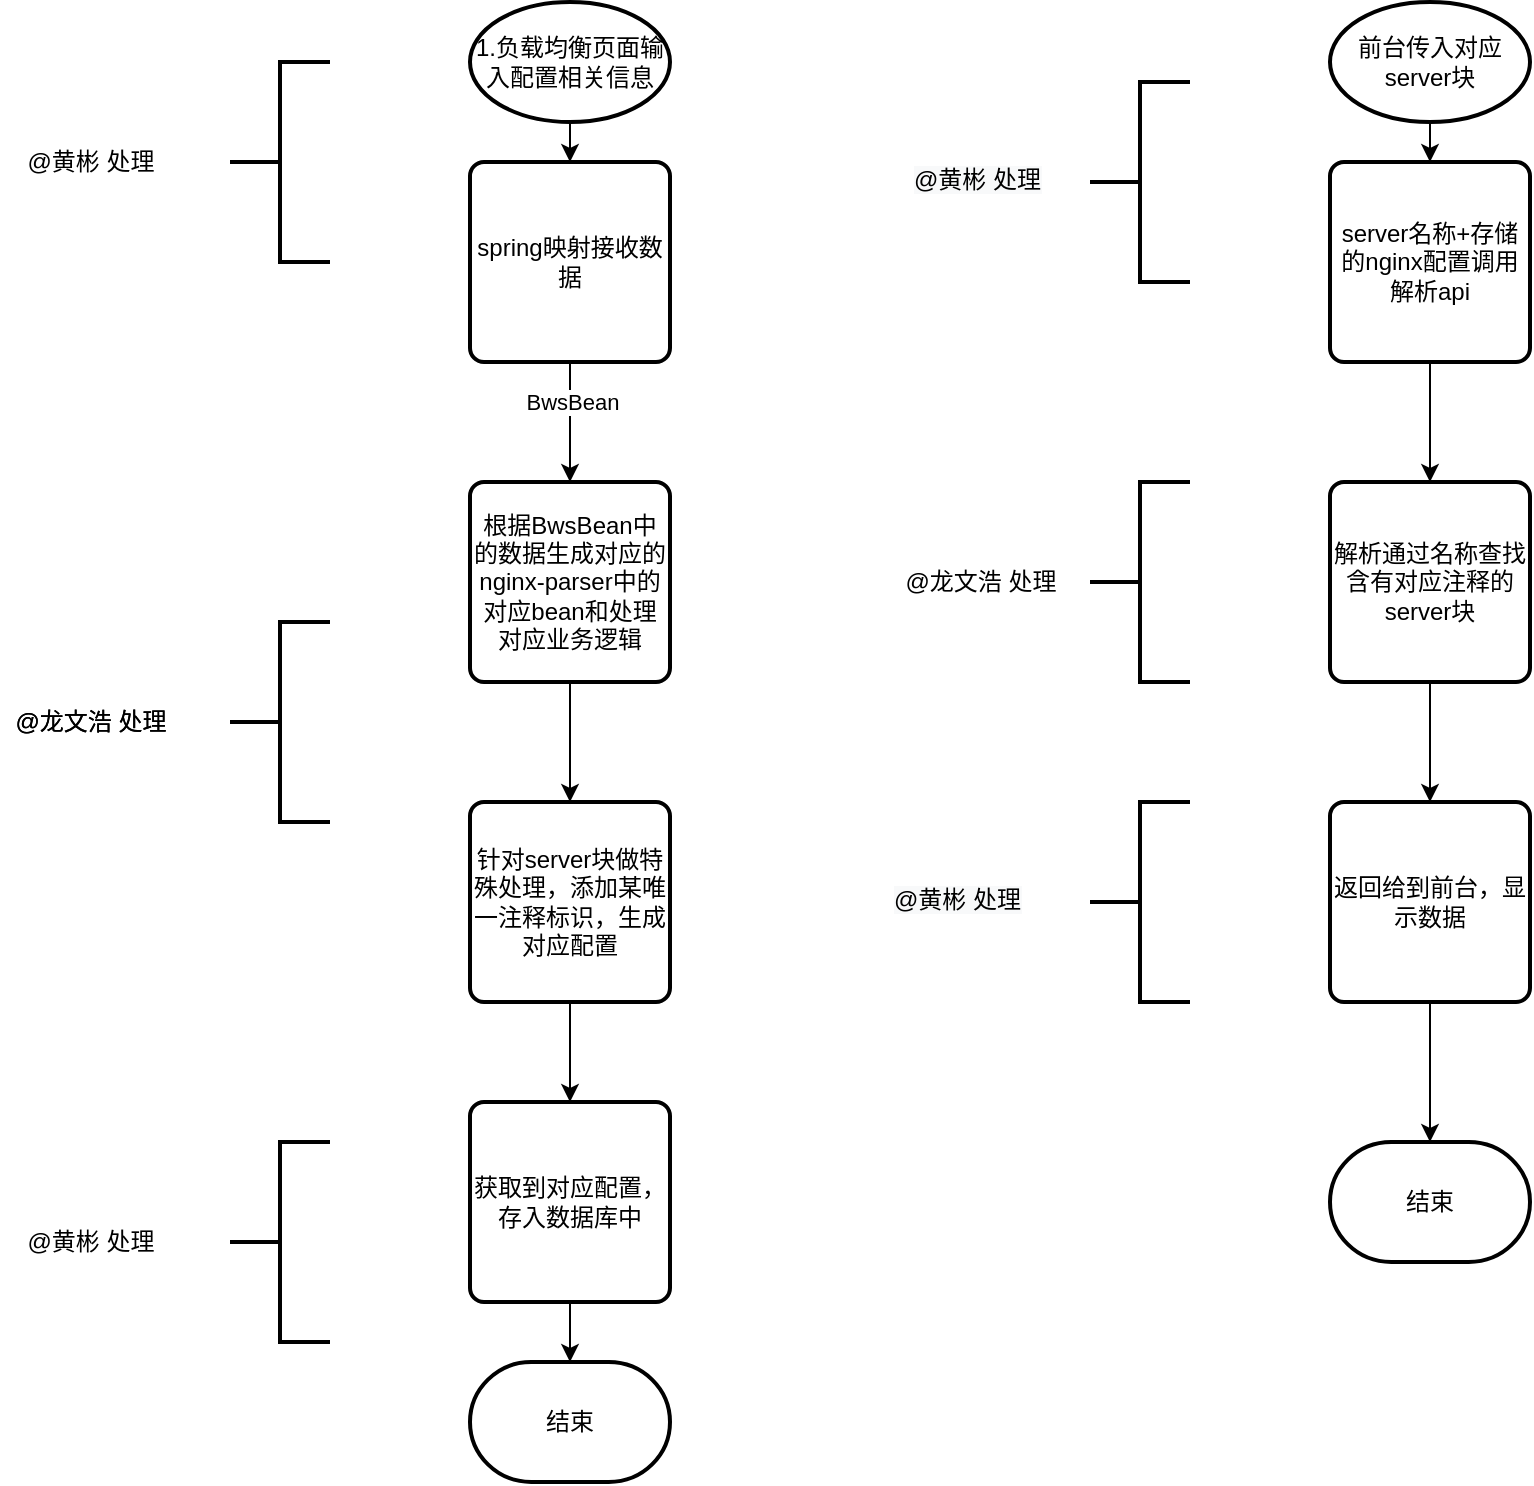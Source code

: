<mxfile version="14.5.10" type="github">
  <diagram name="Page-1" id="74e2e168-ea6b-b213-b513-2b3c1d86103e">
    <mxGraphModel dx="1064" dy="693" grid="1" gridSize="10" guides="1" tooltips="1" connect="1" arrows="1" fold="1" page="1" pageScale="1" pageWidth="1100" pageHeight="850" background="none" math="0" shadow="0">
      <root>
        <mxCell id="0" />
        <mxCell id="1" parent="0" />
        <mxCell id="Xdrb1TJ8sYdwbjvWpWTI-3" style="edgeStyle=orthogonalEdgeStyle;rounded=0;orthogonalLoop=1;jettySize=auto;html=1;exitX=0.5;exitY=1;exitDx=0;exitDy=0;exitPerimeter=0;entryX=0.5;entryY=0;entryDx=0;entryDy=0;" edge="1" parent="1" source="Xdrb1TJ8sYdwbjvWpWTI-1" target="Xdrb1TJ8sYdwbjvWpWTI-2">
          <mxGeometry relative="1" as="geometry" />
        </mxCell>
        <mxCell id="Xdrb1TJ8sYdwbjvWpWTI-1" value="1.负载均衡页面输入配置相关信息" style="strokeWidth=2;html=1;shape=mxgraph.flowchart.start_1;whiteSpace=wrap;" vertex="1" parent="1">
          <mxGeometry x="370" y="40" width="100" height="60" as="geometry" />
        </mxCell>
        <mxCell id="Xdrb1TJ8sYdwbjvWpWTI-7" style="edgeStyle=orthogonalEdgeStyle;rounded=0;orthogonalLoop=1;jettySize=auto;html=1;exitX=0.5;exitY=1;exitDx=0;exitDy=0;entryX=0.5;entryY=0;entryDx=0;entryDy=0;" edge="1" parent="1" source="Xdrb1TJ8sYdwbjvWpWTI-2" target="Xdrb1TJ8sYdwbjvWpWTI-6">
          <mxGeometry relative="1" as="geometry" />
        </mxCell>
        <mxCell id="Xdrb1TJ8sYdwbjvWpWTI-8" value="BwsBean" style="edgeLabel;html=1;align=center;verticalAlign=middle;resizable=0;points=[];" vertex="1" connectable="0" parent="Xdrb1TJ8sYdwbjvWpWTI-7">
          <mxGeometry x="-0.333" y="1" relative="1" as="geometry">
            <mxPoint as="offset" />
          </mxGeometry>
        </mxCell>
        <mxCell id="Xdrb1TJ8sYdwbjvWpWTI-2" value="spring映射接收数据" style="rounded=1;whiteSpace=wrap;html=1;absoluteArcSize=1;arcSize=14;strokeWidth=2;" vertex="1" parent="1">
          <mxGeometry x="370" y="120" width="100" height="100" as="geometry" />
        </mxCell>
        <mxCell id="Xdrb1TJ8sYdwbjvWpWTI-4" value="" style="strokeWidth=2;html=1;shape=mxgraph.flowchart.annotation_2;align=left;labelPosition=right;pointerEvents=1;" vertex="1" parent="1">
          <mxGeometry x="250" y="70" width="50" height="100" as="geometry" />
        </mxCell>
        <mxCell id="Xdrb1TJ8sYdwbjvWpWTI-5" value="@黄彬 处理" style="text;html=1;align=center;verticalAlign=middle;resizable=0;points=[];autosize=1;strokeColor=none;" vertex="1" parent="1">
          <mxGeometry x="140" y="110" width="80" height="20" as="geometry" />
        </mxCell>
        <mxCell id="Xdrb1TJ8sYdwbjvWpWTI-10" style="edgeStyle=orthogonalEdgeStyle;rounded=0;orthogonalLoop=1;jettySize=auto;html=1;exitX=0.5;exitY=1;exitDx=0;exitDy=0;entryX=0.5;entryY=0;entryDx=0;entryDy=0;" edge="1" parent="1" source="Xdrb1TJ8sYdwbjvWpWTI-6" target="Xdrb1TJ8sYdwbjvWpWTI-9">
          <mxGeometry relative="1" as="geometry" />
        </mxCell>
        <mxCell id="Xdrb1TJ8sYdwbjvWpWTI-6" value="根据BwsBean中的数据生成对应的nginx-parser中的对应bean和处理对应业务逻辑" style="rounded=1;whiteSpace=wrap;html=1;absoluteArcSize=1;arcSize=14;strokeWidth=2;" vertex="1" parent="1">
          <mxGeometry x="370" y="280" width="100" height="100" as="geometry" />
        </mxCell>
        <mxCell id="Xdrb1TJ8sYdwbjvWpWTI-12" style="edgeStyle=orthogonalEdgeStyle;rounded=0;orthogonalLoop=1;jettySize=auto;html=1;exitX=0.5;exitY=1;exitDx=0;exitDy=0;" edge="1" parent="1" source="Xdrb1TJ8sYdwbjvWpWTI-9" target="Xdrb1TJ8sYdwbjvWpWTI-11">
          <mxGeometry relative="1" as="geometry" />
        </mxCell>
        <mxCell id="Xdrb1TJ8sYdwbjvWpWTI-9" value="针对server块做特殊处理，添加某唯一注释标识，生成对应配置" style="rounded=1;whiteSpace=wrap;html=1;absoluteArcSize=1;arcSize=14;strokeWidth=2;" vertex="1" parent="1">
          <mxGeometry x="370" y="440" width="100" height="100" as="geometry" />
        </mxCell>
        <mxCell id="Xdrb1TJ8sYdwbjvWpWTI-16" style="edgeStyle=orthogonalEdgeStyle;rounded=0;orthogonalLoop=1;jettySize=auto;html=1;exitX=0.5;exitY=1;exitDx=0;exitDy=0;entryX=0.5;entryY=0;entryDx=0;entryDy=0;entryPerimeter=0;" edge="1" parent="1" source="Xdrb1TJ8sYdwbjvWpWTI-11" target="Xdrb1TJ8sYdwbjvWpWTI-13">
          <mxGeometry relative="1" as="geometry" />
        </mxCell>
        <mxCell id="Xdrb1TJ8sYdwbjvWpWTI-11" value="获取到对应配置，存入数据库中" style="rounded=1;whiteSpace=wrap;html=1;absoluteArcSize=1;arcSize=14;strokeWidth=2;" vertex="1" parent="1">
          <mxGeometry x="370" y="590" width="100" height="100" as="geometry" />
        </mxCell>
        <mxCell id="Xdrb1TJ8sYdwbjvWpWTI-13" value="结束" style="strokeWidth=2;html=1;shape=mxgraph.flowchart.terminator;whiteSpace=wrap;" vertex="1" parent="1">
          <mxGeometry x="370" y="720" width="100" height="60" as="geometry" />
        </mxCell>
        <mxCell id="Xdrb1TJ8sYdwbjvWpWTI-14" value="" style="strokeWidth=2;html=1;shape=mxgraph.flowchart.annotation_2;align=left;labelPosition=right;pointerEvents=1;" vertex="1" parent="1">
          <mxGeometry x="250" y="350" width="50" height="100" as="geometry" />
        </mxCell>
        <mxCell id="Xdrb1TJ8sYdwbjvWpWTI-15" value="@龙文浩 处理" style="text;html=1;align=center;verticalAlign=middle;resizable=0;points=[];autosize=1;strokeColor=none;" vertex="1" parent="1">
          <mxGeometry x="135" y="390" width="90" height="20" as="geometry" />
        </mxCell>
        <mxCell id="Xdrb1TJ8sYdwbjvWpWTI-17" value="" style="strokeWidth=2;html=1;shape=mxgraph.flowchart.annotation_2;align=left;labelPosition=right;pointerEvents=1;" vertex="1" parent="1">
          <mxGeometry x="250" y="610" width="50" height="100" as="geometry" />
        </mxCell>
        <mxCell id="Xdrb1TJ8sYdwbjvWpWTI-19" value="@黄彬 处理" style="text;html=1;align=center;verticalAlign=middle;resizable=0;points=[];autosize=1;strokeColor=none;" vertex="1" parent="1">
          <mxGeometry x="140" y="650" width="80" height="20" as="geometry" />
        </mxCell>
        <mxCell id="Xdrb1TJ8sYdwbjvWpWTI-25" style="edgeStyle=orthogonalEdgeStyle;rounded=0;orthogonalLoop=1;jettySize=auto;html=1;exitX=0.5;exitY=1;exitDx=0;exitDy=0;exitPerimeter=0;entryX=0.5;entryY=0;entryDx=0;entryDy=0;" edge="1" parent="1" source="Xdrb1TJ8sYdwbjvWpWTI-20" target="Xdrb1TJ8sYdwbjvWpWTI-21">
          <mxGeometry relative="1" as="geometry" />
        </mxCell>
        <mxCell id="Xdrb1TJ8sYdwbjvWpWTI-20" value="前台传入对应server块" style="strokeWidth=2;html=1;shape=mxgraph.flowchart.start_1;whiteSpace=wrap;" vertex="1" parent="1">
          <mxGeometry x="800" y="40" width="100" height="60" as="geometry" />
        </mxCell>
        <mxCell id="Xdrb1TJ8sYdwbjvWpWTI-26" style="edgeStyle=orthogonalEdgeStyle;rounded=0;orthogonalLoop=1;jettySize=auto;html=1;exitX=0.5;exitY=1;exitDx=0;exitDy=0;entryX=0.5;entryY=0;entryDx=0;entryDy=0;" edge="1" parent="1" source="Xdrb1TJ8sYdwbjvWpWTI-21" target="Xdrb1TJ8sYdwbjvWpWTI-22">
          <mxGeometry relative="1" as="geometry" />
        </mxCell>
        <mxCell id="Xdrb1TJ8sYdwbjvWpWTI-21" value="server名称+存储的nginx配置调用解析api" style="rounded=1;whiteSpace=wrap;html=1;absoluteArcSize=1;arcSize=14;strokeWidth=2;" vertex="1" parent="1">
          <mxGeometry x="800" y="120" width="100" height="100" as="geometry" />
        </mxCell>
        <mxCell id="Xdrb1TJ8sYdwbjvWpWTI-27" style="edgeStyle=orthogonalEdgeStyle;rounded=0;orthogonalLoop=1;jettySize=auto;html=1;exitX=0.5;exitY=1;exitDx=0;exitDy=0;entryX=0.5;entryY=0;entryDx=0;entryDy=0;" edge="1" parent="1" source="Xdrb1TJ8sYdwbjvWpWTI-22" target="Xdrb1TJ8sYdwbjvWpWTI-23">
          <mxGeometry relative="1" as="geometry" />
        </mxCell>
        <mxCell id="Xdrb1TJ8sYdwbjvWpWTI-22" value="解析通过名称查找含有对应注释的server块" style="rounded=1;whiteSpace=wrap;html=1;absoluteArcSize=1;arcSize=14;strokeWidth=2;" vertex="1" parent="1">
          <mxGeometry x="800" y="280" width="100" height="100" as="geometry" />
        </mxCell>
        <mxCell id="Xdrb1TJ8sYdwbjvWpWTI-28" style="edgeStyle=orthogonalEdgeStyle;rounded=0;orthogonalLoop=1;jettySize=auto;html=1;exitX=0.5;exitY=1;exitDx=0;exitDy=0;entryX=0.5;entryY=0;entryDx=0;entryDy=0;entryPerimeter=0;" edge="1" parent="1" source="Xdrb1TJ8sYdwbjvWpWTI-23" target="Xdrb1TJ8sYdwbjvWpWTI-24">
          <mxGeometry relative="1" as="geometry" />
        </mxCell>
        <mxCell id="Xdrb1TJ8sYdwbjvWpWTI-23" value="返回给到前台，显示数据" style="rounded=1;whiteSpace=wrap;html=1;absoluteArcSize=1;arcSize=14;strokeWidth=2;" vertex="1" parent="1">
          <mxGeometry x="800" y="440" width="100" height="100" as="geometry" />
        </mxCell>
        <mxCell id="Xdrb1TJ8sYdwbjvWpWTI-24" value="结束" style="strokeWidth=2;html=1;shape=mxgraph.flowchart.terminator;whiteSpace=wrap;" vertex="1" parent="1">
          <mxGeometry x="800" y="610" width="100" height="60" as="geometry" />
        </mxCell>
        <mxCell id="Xdrb1TJ8sYdwbjvWpWTI-29" value="" style="strokeWidth=2;html=1;shape=mxgraph.flowchart.annotation_2;align=left;labelPosition=right;pointerEvents=1;" vertex="1" parent="1">
          <mxGeometry x="680" y="80" width="50" height="100" as="geometry" />
        </mxCell>
        <mxCell id="Xdrb1TJ8sYdwbjvWpWTI-30" value="&lt;meta charset=&quot;utf-8&quot;&gt;&lt;span style=&quot;color: rgb(0, 0, 0); font-family: helvetica; font-size: 12px; font-style: normal; font-weight: 400; letter-spacing: normal; text-align: center; text-indent: 0px; text-transform: none; word-spacing: 0px; background-color: rgb(248, 249, 250); display: inline; float: none;&quot;&gt;@黄彬 处理&lt;/span&gt;" style="text;whiteSpace=wrap;html=1;" vertex="1" parent="1">
          <mxGeometry x="590" y="115" width="90" height="30" as="geometry" />
        </mxCell>
        <mxCell id="Xdrb1TJ8sYdwbjvWpWTI-31" value="" style="strokeWidth=2;html=1;shape=mxgraph.flowchart.annotation_2;align=left;labelPosition=right;pointerEvents=1;" vertex="1" parent="1">
          <mxGeometry x="680" y="280" width="50" height="100" as="geometry" />
        </mxCell>
        <mxCell id="Xdrb1TJ8sYdwbjvWpWTI-32" value="@龙文浩 处理" style="text;html=1;align=center;verticalAlign=middle;resizable=0;points=[];autosize=1;strokeColor=none;" vertex="1" parent="1">
          <mxGeometry x="135" y="390" width="90" height="20" as="geometry" />
        </mxCell>
        <mxCell id="Xdrb1TJ8sYdwbjvWpWTI-33" value="@龙文浩 处理" style="text;html=1;align=center;verticalAlign=middle;resizable=0;points=[];autosize=1;strokeColor=none;" vertex="1" parent="1">
          <mxGeometry x="580" y="320" width="90" height="20" as="geometry" />
        </mxCell>
        <mxCell id="Xdrb1TJ8sYdwbjvWpWTI-34" value="" style="strokeWidth=2;html=1;shape=mxgraph.flowchart.annotation_2;align=left;labelPosition=right;pointerEvents=1;" vertex="1" parent="1">
          <mxGeometry x="250" y="70" width="50" height="100" as="geometry" />
        </mxCell>
        <mxCell id="Xdrb1TJ8sYdwbjvWpWTI-35" value="" style="strokeWidth=2;html=1;shape=mxgraph.flowchart.annotation_2;align=left;labelPosition=right;pointerEvents=1;" vertex="1" parent="1">
          <mxGeometry x="680" y="440" width="50" height="100" as="geometry" />
        </mxCell>
        <mxCell id="Xdrb1TJ8sYdwbjvWpWTI-36" value="&lt;meta charset=&quot;utf-8&quot;&gt;&lt;span style=&quot;color: rgb(0, 0, 0); font-family: helvetica; font-size: 12px; font-style: normal; font-weight: 400; letter-spacing: normal; text-align: center; text-indent: 0px; text-transform: none; word-spacing: 0px; background-color: rgb(248, 249, 250); display: inline; float: none;&quot;&gt;@黄彬 处理&lt;/span&gt;" style="text;whiteSpace=wrap;html=1;" vertex="1" parent="1">
          <mxGeometry x="590" y="115" width="90" height="30" as="geometry" />
        </mxCell>
        <mxCell id="Xdrb1TJ8sYdwbjvWpWTI-37" value="&lt;meta charset=&quot;utf-8&quot;&gt;&lt;span style=&quot;color: rgb(0, 0, 0); font-family: helvetica; font-size: 12px; font-style: normal; font-weight: 400; letter-spacing: normal; text-align: center; text-indent: 0px; text-transform: none; word-spacing: 0px; background-color: rgb(248, 249, 250); display: inline; float: none;&quot;&gt;@黄彬 处理&lt;/span&gt;" style="text;whiteSpace=wrap;html=1;" vertex="1" parent="1">
          <mxGeometry x="580" y="475" width="90" height="30" as="geometry" />
        </mxCell>
      </root>
    </mxGraphModel>
  </diagram>
</mxfile>
